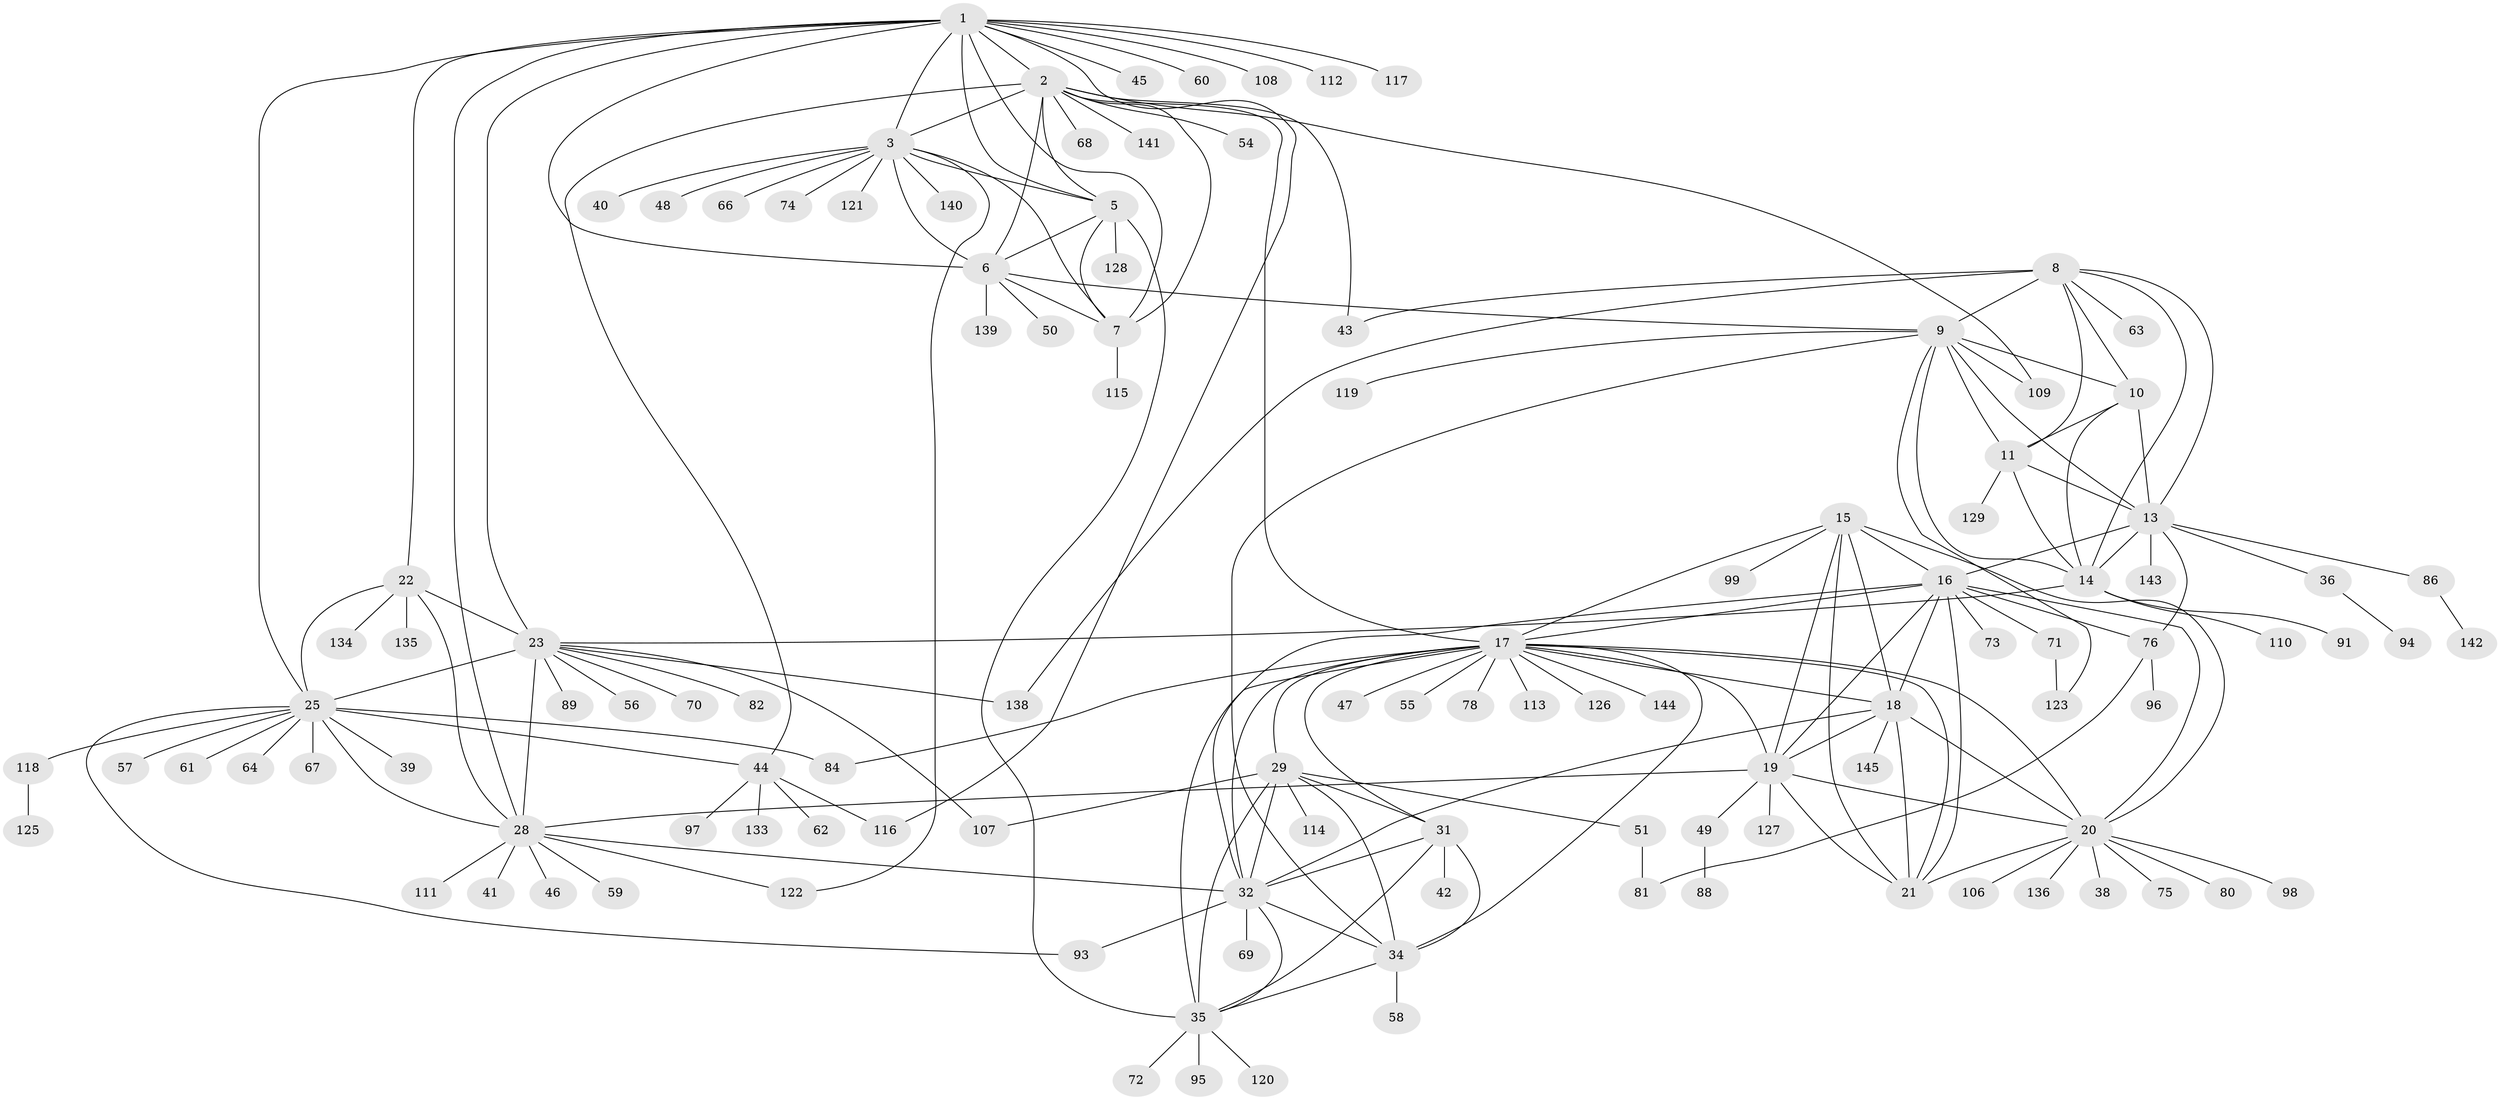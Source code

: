 // original degree distribution, {11: 0.041379310344827586, 13: 0.020689655172413793, 8: 0.04827586206896552, 9: 0.034482758620689655, 7: 0.020689655172413793, 10: 0.034482758620689655, 6: 0.020689655172413793, 12: 0.013793103448275862, 14: 0.006896551724137931, 2: 0.15862068965517243, 1: 0.5655172413793104, 4: 0.013793103448275862, 3: 0.020689655172413793}
// Generated by graph-tools (version 1.1) at 2025/42/03/06/25 10:42:12]
// undirected, 116 vertices, 186 edges
graph export_dot {
graph [start="1"]
  node [color=gray90,style=filled];
  1 [super="+27"];
  2 [super="+4"];
  3 [super="+53"];
  5;
  6;
  7;
  8 [super="+85"];
  9 [super="+12"];
  10;
  11 [super="+101"];
  13 [super="+124"];
  14 [super="+37"];
  15 [super="+102"];
  16 [super="+87"];
  17 [super="+33"];
  18 [super="+100"];
  19 [super="+65"];
  20 [super="+90"];
  21;
  22 [super="+79"];
  23 [super="+24"];
  25 [super="+26"];
  28 [super="+103"];
  29 [super="+30"];
  31;
  32;
  34 [super="+130"];
  35 [super="+132"];
  36;
  38;
  39;
  40;
  41;
  42;
  43;
  44 [super="+105"];
  45;
  46;
  47;
  48;
  49;
  50 [super="+52"];
  51;
  54;
  55;
  56;
  57 [super="+92"];
  58;
  59;
  60;
  61;
  62;
  63;
  64;
  66;
  67;
  68;
  69;
  70;
  71 [super="+137"];
  72;
  73;
  74;
  75 [super="+104"];
  76 [super="+77"];
  78;
  80;
  81 [super="+83"];
  82;
  84;
  86;
  88;
  89;
  91;
  93;
  94;
  95;
  96;
  97;
  98;
  99;
  106;
  107;
  108;
  109;
  110;
  111;
  112;
  113;
  114;
  115;
  116;
  117;
  118;
  119;
  120;
  121;
  122 [super="+131"];
  123;
  125;
  126;
  127;
  128;
  129;
  133;
  134;
  135;
  136;
  138;
  139;
  140;
  141;
  142;
  143;
  144;
  145;
  1 -- 2 [weight=2];
  1 -- 3;
  1 -- 5;
  1 -- 6;
  1 -- 7;
  1 -- 60;
  1 -- 108;
  1 -- 112;
  1 -- 116;
  1 -- 45;
  1 -- 117;
  1 -- 22;
  1 -- 23 [weight=2];
  1 -- 25 [weight=2];
  1 -- 28;
  2 -- 3 [weight=2];
  2 -- 5 [weight=2];
  2 -- 6 [weight=2];
  2 -- 7 [weight=2];
  2 -- 17;
  2 -- 43;
  2 -- 68;
  2 -- 109;
  2 -- 44;
  2 -- 141;
  2 -- 54;
  3 -- 5;
  3 -- 6;
  3 -- 7;
  3 -- 40;
  3 -- 48;
  3 -- 66;
  3 -- 121;
  3 -- 122;
  3 -- 140;
  3 -- 74;
  5 -- 6;
  5 -- 7;
  5 -- 35;
  5 -- 128;
  6 -- 7;
  6 -- 50;
  6 -- 139;
  6 -- 9;
  7 -- 115;
  8 -- 9 [weight=2];
  8 -- 10;
  8 -- 11;
  8 -- 13;
  8 -- 14;
  8 -- 43;
  8 -- 63;
  8 -- 138;
  9 -- 10 [weight=2];
  9 -- 11 [weight=2];
  9 -- 13 [weight=2];
  9 -- 14 [weight=2];
  9 -- 34;
  9 -- 109;
  9 -- 119;
  9 -- 123;
  10 -- 11;
  10 -- 13;
  10 -- 14;
  11 -- 13;
  11 -- 14;
  11 -- 129;
  13 -- 14;
  13 -- 16;
  13 -- 36;
  13 -- 76;
  13 -- 86;
  13 -- 143;
  14 -- 23;
  14 -- 91;
  14 -- 110;
  15 -- 16;
  15 -- 17;
  15 -- 18;
  15 -- 19;
  15 -- 20;
  15 -- 21;
  15 -- 99;
  16 -- 17;
  16 -- 18;
  16 -- 19;
  16 -- 20;
  16 -- 21;
  16 -- 71;
  16 -- 73;
  16 -- 32;
  16 -- 76;
  17 -- 18;
  17 -- 19;
  17 -- 20;
  17 -- 21;
  17 -- 84;
  17 -- 144;
  17 -- 32;
  17 -- 34;
  17 -- 35;
  17 -- 78;
  17 -- 47;
  17 -- 113;
  17 -- 55;
  17 -- 126;
  17 -- 29 [weight=2];
  17 -- 31;
  18 -- 19;
  18 -- 20;
  18 -- 21;
  18 -- 145;
  18 -- 32;
  19 -- 20;
  19 -- 21;
  19 -- 28;
  19 -- 49;
  19 -- 127;
  20 -- 21;
  20 -- 38;
  20 -- 75;
  20 -- 80;
  20 -- 98;
  20 -- 106;
  20 -- 136;
  22 -- 23 [weight=2];
  22 -- 25 [weight=2];
  22 -- 28;
  22 -- 134;
  22 -- 135;
  23 -- 25 [weight=4];
  23 -- 28 [weight=2];
  23 -- 56;
  23 -- 89;
  23 -- 107;
  23 -- 138;
  23 -- 70;
  23 -- 82;
  25 -- 28 [weight=2];
  25 -- 39;
  25 -- 44;
  25 -- 57;
  25 -- 61;
  25 -- 67;
  25 -- 84;
  25 -- 118;
  25 -- 64;
  25 -- 93;
  28 -- 32;
  28 -- 41;
  28 -- 46;
  28 -- 59;
  28 -- 111;
  28 -- 122;
  29 -- 31 [weight=2];
  29 -- 32 [weight=2];
  29 -- 34 [weight=2];
  29 -- 35 [weight=2];
  29 -- 51;
  29 -- 107;
  29 -- 114;
  31 -- 32;
  31 -- 34;
  31 -- 35;
  31 -- 42;
  32 -- 34;
  32 -- 35;
  32 -- 69;
  32 -- 93;
  34 -- 35;
  34 -- 58;
  35 -- 72;
  35 -- 95;
  35 -- 120;
  36 -- 94;
  44 -- 62;
  44 -- 97;
  44 -- 116;
  44 -- 133;
  49 -- 88;
  51 -- 81;
  71 -- 123;
  76 -- 96;
  76 -- 81;
  86 -- 142;
  118 -- 125;
}
